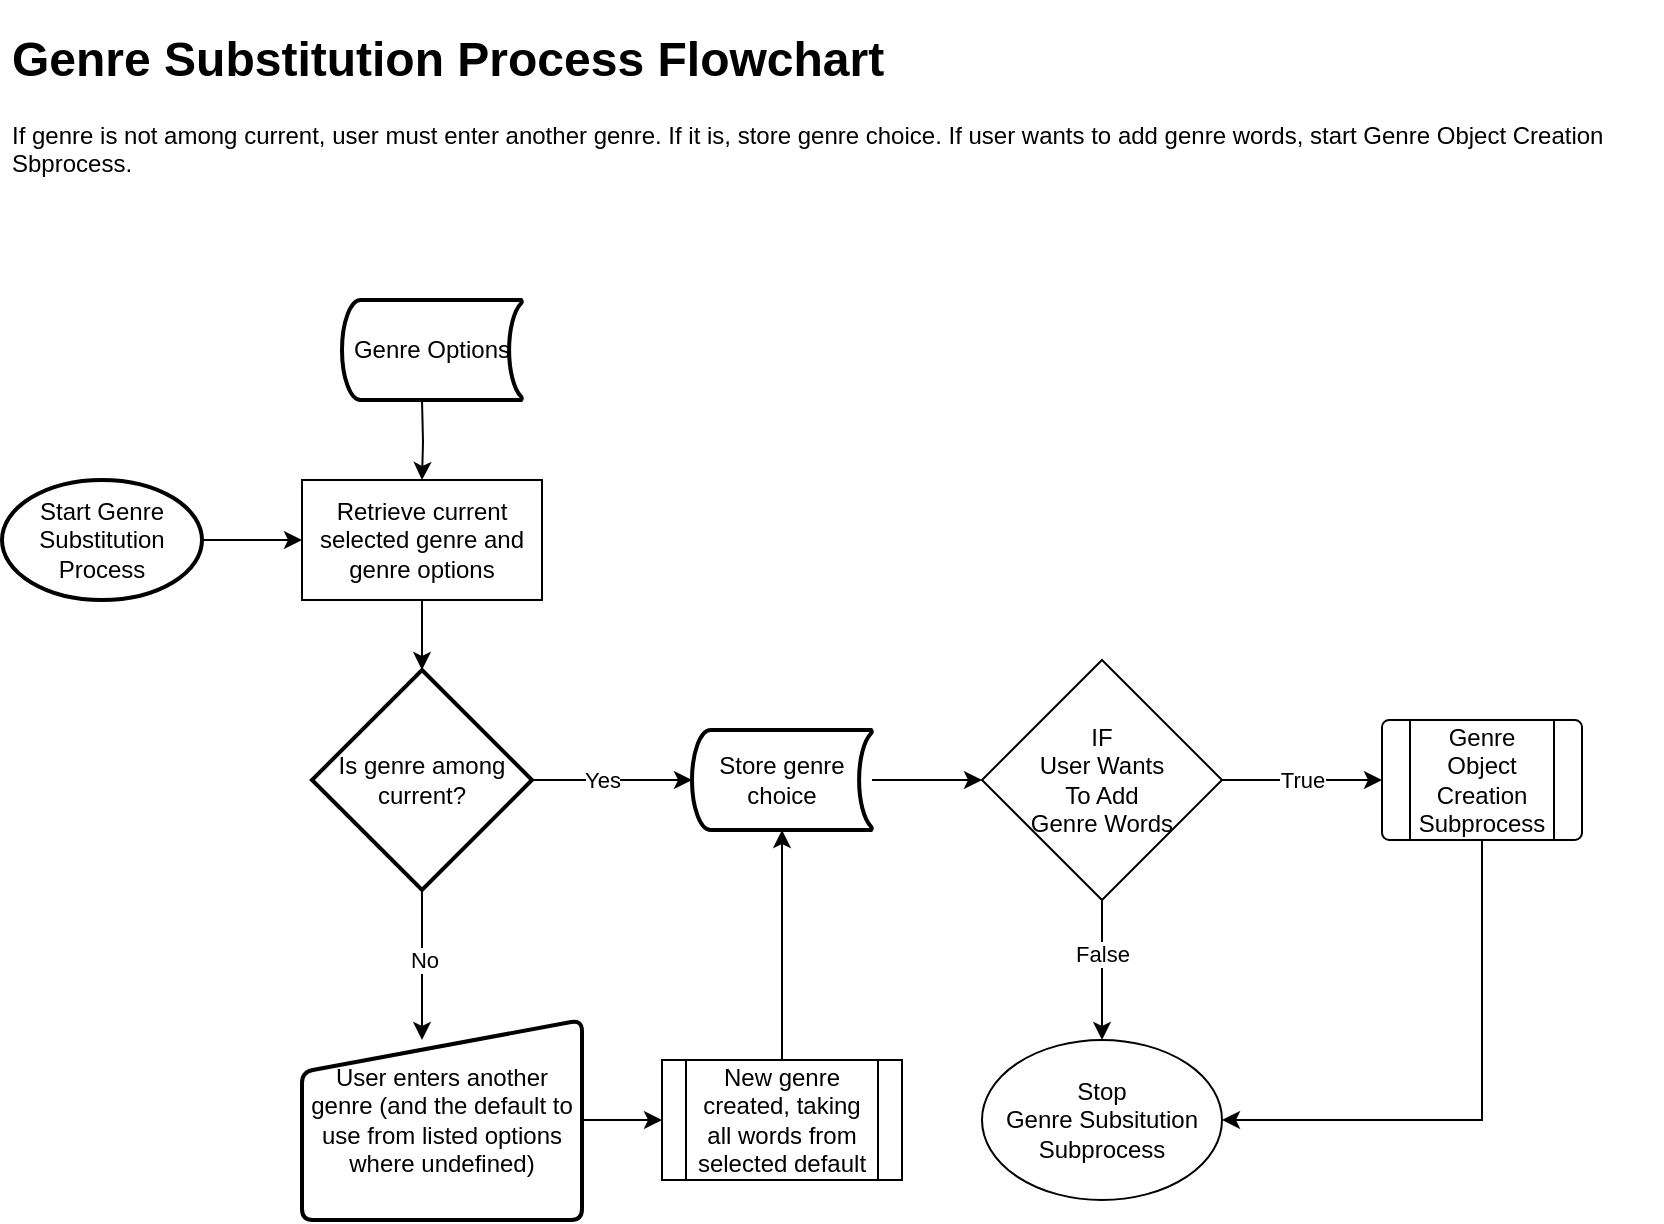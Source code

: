 <mxfile version="20.3.0" type="device"><diagram id="lrqCcZjwJTH0bWe49M1V" name="Page-1"><mxGraphModel dx="1137" dy="581" grid="1" gridSize="10" guides="1" tooltips="1" connect="1" arrows="1" fold="1" page="1" pageScale="1" pageWidth="850" pageHeight="1100" math="0" shadow="0"><root><mxCell id="0"/><mxCell id="1" parent="0"/><mxCell id="KQFr_JFq5nYqTBUmgTyr-3" style="edgeStyle=orthogonalEdgeStyle;rounded=0;orthogonalLoop=1;jettySize=auto;html=1;entryX=0;entryY=0.5;entryDx=0;entryDy=0;" parent="1" source="KQFr_JFq5nYqTBUmgTyr-2" target="KQFr_JFq5nYqTBUmgTyr-4" edge="1"><mxGeometry relative="1" as="geometry"><mxPoint x="180" y="270" as="targetPoint"/></mxGeometry></mxCell><mxCell id="KQFr_JFq5nYqTBUmgTyr-2" value="Start Genre Substitution Process" style="strokeWidth=2;html=1;shape=mxgraph.flowchart.start_1;whiteSpace=wrap;" parent="1" vertex="1"><mxGeometry x="10" y="240" width="100" height="60" as="geometry"/></mxCell><mxCell id="z5m-qSm3BT4r59kPhNJI-9" style="edgeStyle=orthogonalEdgeStyle;rounded=0;orthogonalLoop=1;jettySize=auto;html=1;" parent="1" source="KQFr_JFq5nYqTBUmgTyr-4" target="z5m-qSm3BT4r59kPhNJI-7" edge="1"><mxGeometry relative="1" as="geometry"/></mxCell><mxCell id="KQFr_JFq5nYqTBUmgTyr-4" value="Retrieve current selected genre and genre options" style="whiteSpace=wrap;html=1;" parent="1" vertex="1"><mxGeometry x="160" y="240" width="120" height="60" as="geometry"/></mxCell><mxCell id="KQFr_JFq5nYqTBUmgTyr-6" style="edgeStyle=orthogonalEdgeStyle;rounded=0;orthogonalLoop=1;jettySize=auto;html=1;exitX=0.5;exitY=1;exitDx=0;exitDy=0;exitPerimeter=0;entryX=0.5;entryY=0;entryDx=0;entryDy=0;" parent="1" target="KQFr_JFq5nYqTBUmgTyr-4" edge="1"><mxGeometry relative="1" as="geometry"><mxPoint x="220" y="200" as="sourcePoint"/></mxGeometry></mxCell><mxCell id="z5m-qSm3BT4r59kPhNJI-20" style="edgeStyle=orthogonalEdgeStyle;rounded=0;orthogonalLoop=1;jettySize=auto;html=1;" parent="1" source="z5m-qSm3BT4r59kPhNJI-3" target="z5m-qSm3BT4r59kPhNJI-19" edge="1"><mxGeometry relative="1" as="geometry"/></mxCell><mxCell id="z5m-qSm3BT4r59kPhNJI-3" value="User enters another genre (and the default to use from listed options where undefined)" style="html=1;strokeWidth=2;shape=manualInput;whiteSpace=wrap;rounded=1;size=26;arcSize=11;" parent="1" vertex="1"><mxGeometry x="160" y="510" width="140" height="100" as="geometry"/></mxCell><mxCell id="z5m-qSm3BT4r59kPhNJI-6" value="Genre Options" style="strokeWidth=2;html=1;shape=mxgraph.flowchart.stored_data;whiteSpace=wrap;" parent="1" vertex="1"><mxGeometry x="180" y="150" width="90" height="50" as="geometry"/></mxCell><mxCell id="z5m-qSm3BT4r59kPhNJI-10" style="edgeStyle=orthogonalEdgeStyle;rounded=0;orthogonalLoop=1;jettySize=auto;html=1;" parent="1" source="z5m-qSm3BT4r59kPhNJI-7" edge="1"><mxGeometry relative="1" as="geometry"><mxPoint x="220" y="520" as="targetPoint"/></mxGeometry></mxCell><mxCell id="fCxeIptdjXqNx5Hipd3b-3" value="No" style="edgeLabel;html=1;align=center;verticalAlign=middle;resizable=0;points=[];" vertex="1" connectable="0" parent="z5m-qSm3BT4r59kPhNJI-10"><mxGeometry x="0.246" relative="1" as="geometry"><mxPoint y="-12" as="offset"/></mxGeometry></mxCell><mxCell id="z5m-qSm3BT4r59kPhNJI-12" style="edgeStyle=orthogonalEdgeStyle;rounded=0;orthogonalLoop=1;jettySize=auto;html=1;entryX=0;entryY=0.5;entryDx=0;entryDy=0;entryPerimeter=0;" parent="1" source="z5m-qSm3BT4r59kPhNJI-7" target="z5m-qSm3BT4r59kPhNJI-11" edge="1"><mxGeometry relative="1" as="geometry"/></mxCell><mxCell id="fCxeIptdjXqNx5Hipd3b-2" value="Yes" style="edgeLabel;html=1;align=center;verticalAlign=middle;resizable=0;points=[];" vertex="1" connectable="0" parent="z5m-qSm3BT4r59kPhNJI-12"><mxGeometry x="-0.696" y="-1" relative="1" as="geometry"><mxPoint x="23" y="-1" as="offset"/></mxGeometry></mxCell><mxCell id="z5m-qSm3BT4r59kPhNJI-7" value="Is genre among current?" style="strokeWidth=2;html=1;shape=mxgraph.flowchart.decision;whiteSpace=wrap;" parent="1" vertex="1"><mxGeometry x="165" y="335" width="110" height="110" as="geometry"/></mxCell><mxCell id="AUBcJP9UFDGAag2FMybJ-1" style="edgeStyle=orthogonalEdgeStyle;rounded=0;orthogonalLoop=1;jettySize=auto;html=1;entryX=0;entryY=0.5;entryDx=0;entryDy=0;" parent="1" source="z5m-qSm3BT4r59kPhNJI-11" target="AUBcJP9UFDGAag2FMybJ-3" edge="1"><mxGeometry relative="1" as="geometry"><mxPoint x="515" y="390" as="targetPoint"/></mxGeometry></mxCell><mxCell id="z5m-qSm3BT4r59kPhNJI-11" value="Store genre choice" style="strokeWidth=2;html=1;shape=mxgraph.flowchart.stored_data;whiteSpace=wrap;" parent="1" vertex="1"><mxGeometry x="355" y="365" width="90" height="50" as="geometry"/></mxCell><mxCell id="z5m-qSm3BT4r59kPhNJI-21" style="edgeStyle=orthogonalEdgeStyle;rounded=0;orthogonalLoop=1;jettySize=auto;html=1;" parent="1" source="z5m-qSm3BT4r59kPhNJI-19" target="z5m-qSm3BT4r59kPhNJI-11" edge="1"><mxGeometry relative="1" as="geometry"/></mxCell><mxCell id="z5m-qSm3BT4r59kPhNJI-19" value="New genre created, taking all words from selected default" style="shape=process;whiteSpace=wrap;html=1;backgroundOutline=1;" parent="1" vertex="1"><mxGeometry x="340" y="530" width="120" height="60" as="geometry"/></mxCell><mxCell id="AUBcJP9UFDGAag2FMybJ-4" style="edgeStyle=orthogonalEdgeStyle;rounded=0;orthogonalLoop=1;jettySize=auto;html=1;" parent="1" source="AUBcJP9UFDGAag2FMybJ-3" target="AUBcJP9UFDGAag2FMybJ-8" edge="1"><mxGeometry relative="1" as="geometry"><mxPoint x="680" y="390" as="targetPoint"/></mxGeometry></mxCell><mxCell id="AUBcJP9UFDGAag2FMybJ-7" value="True" style="edgeLabel;html=1;align=center;verticalAlign=middle;resizable=0;points=[];" parent="AUBcJP9UFDGAag2FMybJ-4" vertex="1" connectable="0"><mxGeometry x="-0.278" relative="1" as="geometry"><mxPoint x="11" as="offset"/></mxGeometry></mxCell><mxCell id="AUBcJP9UFDGAag2FMybJ-5" style="edgeStyle=orthogonalEdgeStyle;rounded=0;orthogonalLoop=1;jettySize=auto;html=1;exitX=0.5;exitY=1;exitDx=0;exitDy=0;entryX=0.5;entryY=0;entryDx=0;entryDy=0;" parent="1" source="AUBcJP9UFDGAag2FMybJ-3" target="AUBcJP9UFDGAag2FMybJ-9" edge="1"><mxGeometry relative="1" as="geometry"><mxPoint x="560.19" y="500" as="targetPoint"/><Array as="points"/></mxGeometry></mxCell><mxCell id="AUBcJP9UFDGAag2FMybJ-6" value="False" style="edgeLabel;html=1;align=center;verticalAlign=middle;resizable=0;points=[];" parent="AUBcJP9UFDGAag2FMybJ-5" vertex="1" connectable="0"><mxGeometry x="-0.243" relative="1" as="geometry"><mxPoint as="offset"/></mxGeometry></mxCell><mxCell id="AUBcJP9UFDGAag2FMybJ-3" value="IF&lt;br&gt;User Wants&lt;br&gt;To Add &lt;br&gt;Genre Words" style="rhombus;whiteSpace=wrap;html=1;" parent="1" vertex="1"><mxGeometry x="500" y="330" width="120" height="120" as="geometry"/></mxCell><mxCell id="AUBcJP9UFDGAag2FMybJ-11" style="edgeStyle=orthogonalEdgeStyle;rounded=0;orthogonalLoop=1;jettySize=auto;html=1;entryX=1;entryY=0.5;entryDx=0;entryDy=0;exitX=0.5;exitY=1;exitDx=0;exitDy=0;" parent="1" source="AUBcJP9UFDGAag2FMybJ-8" target="AUBcJP9UFDGAag2FMybJ-9" edge="1"><mxGeometry relative="1" as="geometry"><Array as="points"><mxPoint x="750" y="560"/></Array><mxPoint x="750" y="470" as="sourcePoint"/></mxGeometry></mxCell><mxCell id="AUBcJP9UFDGAag2FMybJ-8" value="Genre Object Creation Subprocess" style="verticalLabelPosition=middle;verticalAlign=middle;html=1;shape=process;whiteSpace=wrap;rounded=1;size=0.14;arcSize=6;labelPosition=center;align=center;" parent="1" vertex="1"><mxGeometry x="700" y="360" width="100" height="60" as="geometry"/></mxCell><mxCell id="AUBcJP9UFDGAag2FMybJ-9" value="Stop&lt;br&gt;Genre Subsitution&lt;br&gt;Subprocess" style="ellipse;whiteSpace=wrap;html=1;" parent="1" vertex="1"><mxGeometry x="500" y="520" width="120" height="80" as="geometry"/></mxCell><mxCell id="fCxeIptdjXqNx5Hipd3b-1" value="&lt;h1&gt;Genre Substitution Process Flowchart&lt;/h1&gt;&lt;p&gt;If genre is not among current, user must enter another genre. If it is, store genre choice. If user wants to add genre words, start Genre Object Creation Sbprocess.&lt;/p&gt;" style="text;html=1;strokeColor=none;fillColor=none;spacing=5;spacingTop=-20;whiteSpace=wrap;overflow=hidden;rounded=0;" vertex="1" parent="1"><mxGeometry x="10" y="10" width="830" height="120" as="geometry"/></mxCell></root></mxGraphModel></diagram></mxfile>